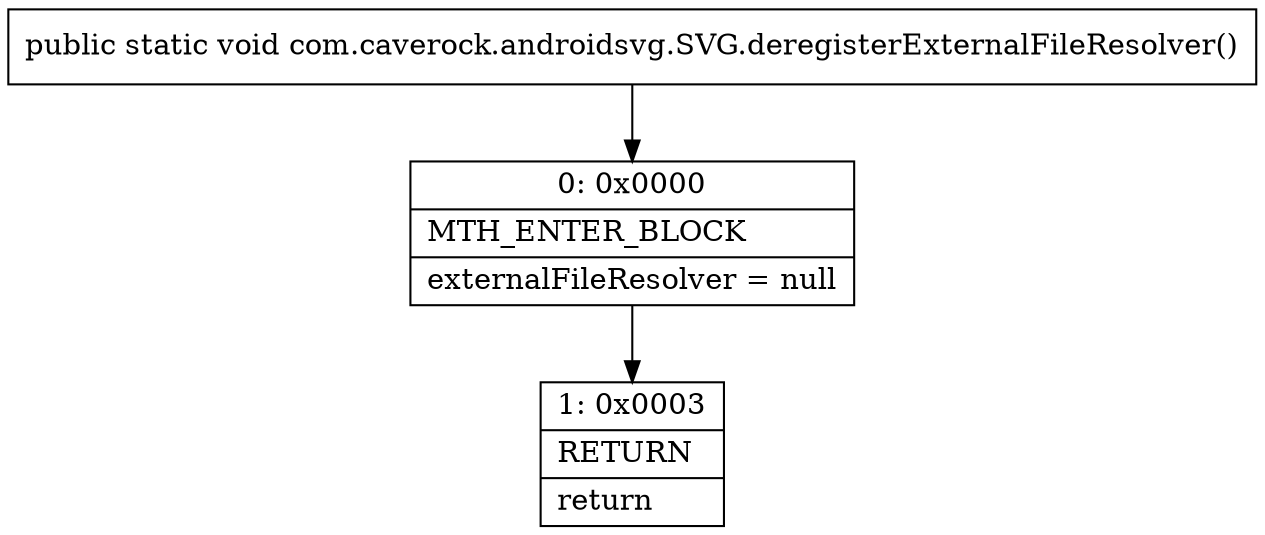 digraph "CFG forcom.caverock.androidsvg.SVG.deregisterExternalFileResolver()V" {
Node_0 [shape=record,label="{0\:\ 0x0000|MTH_ENTER_BLOCK\l|externalFileResolver = null\l}"];
Node_1 [shape=record,label="{1\:\ 0x0003|RETURN\l|return\l}"];
MethodNode[shape=record,label="{public static void com.caverock.androidsvg.SVG.deregisterExternalFileResolver() }"];
MethodNode -> Node_0;
Node_0 -> Node_1;
}

